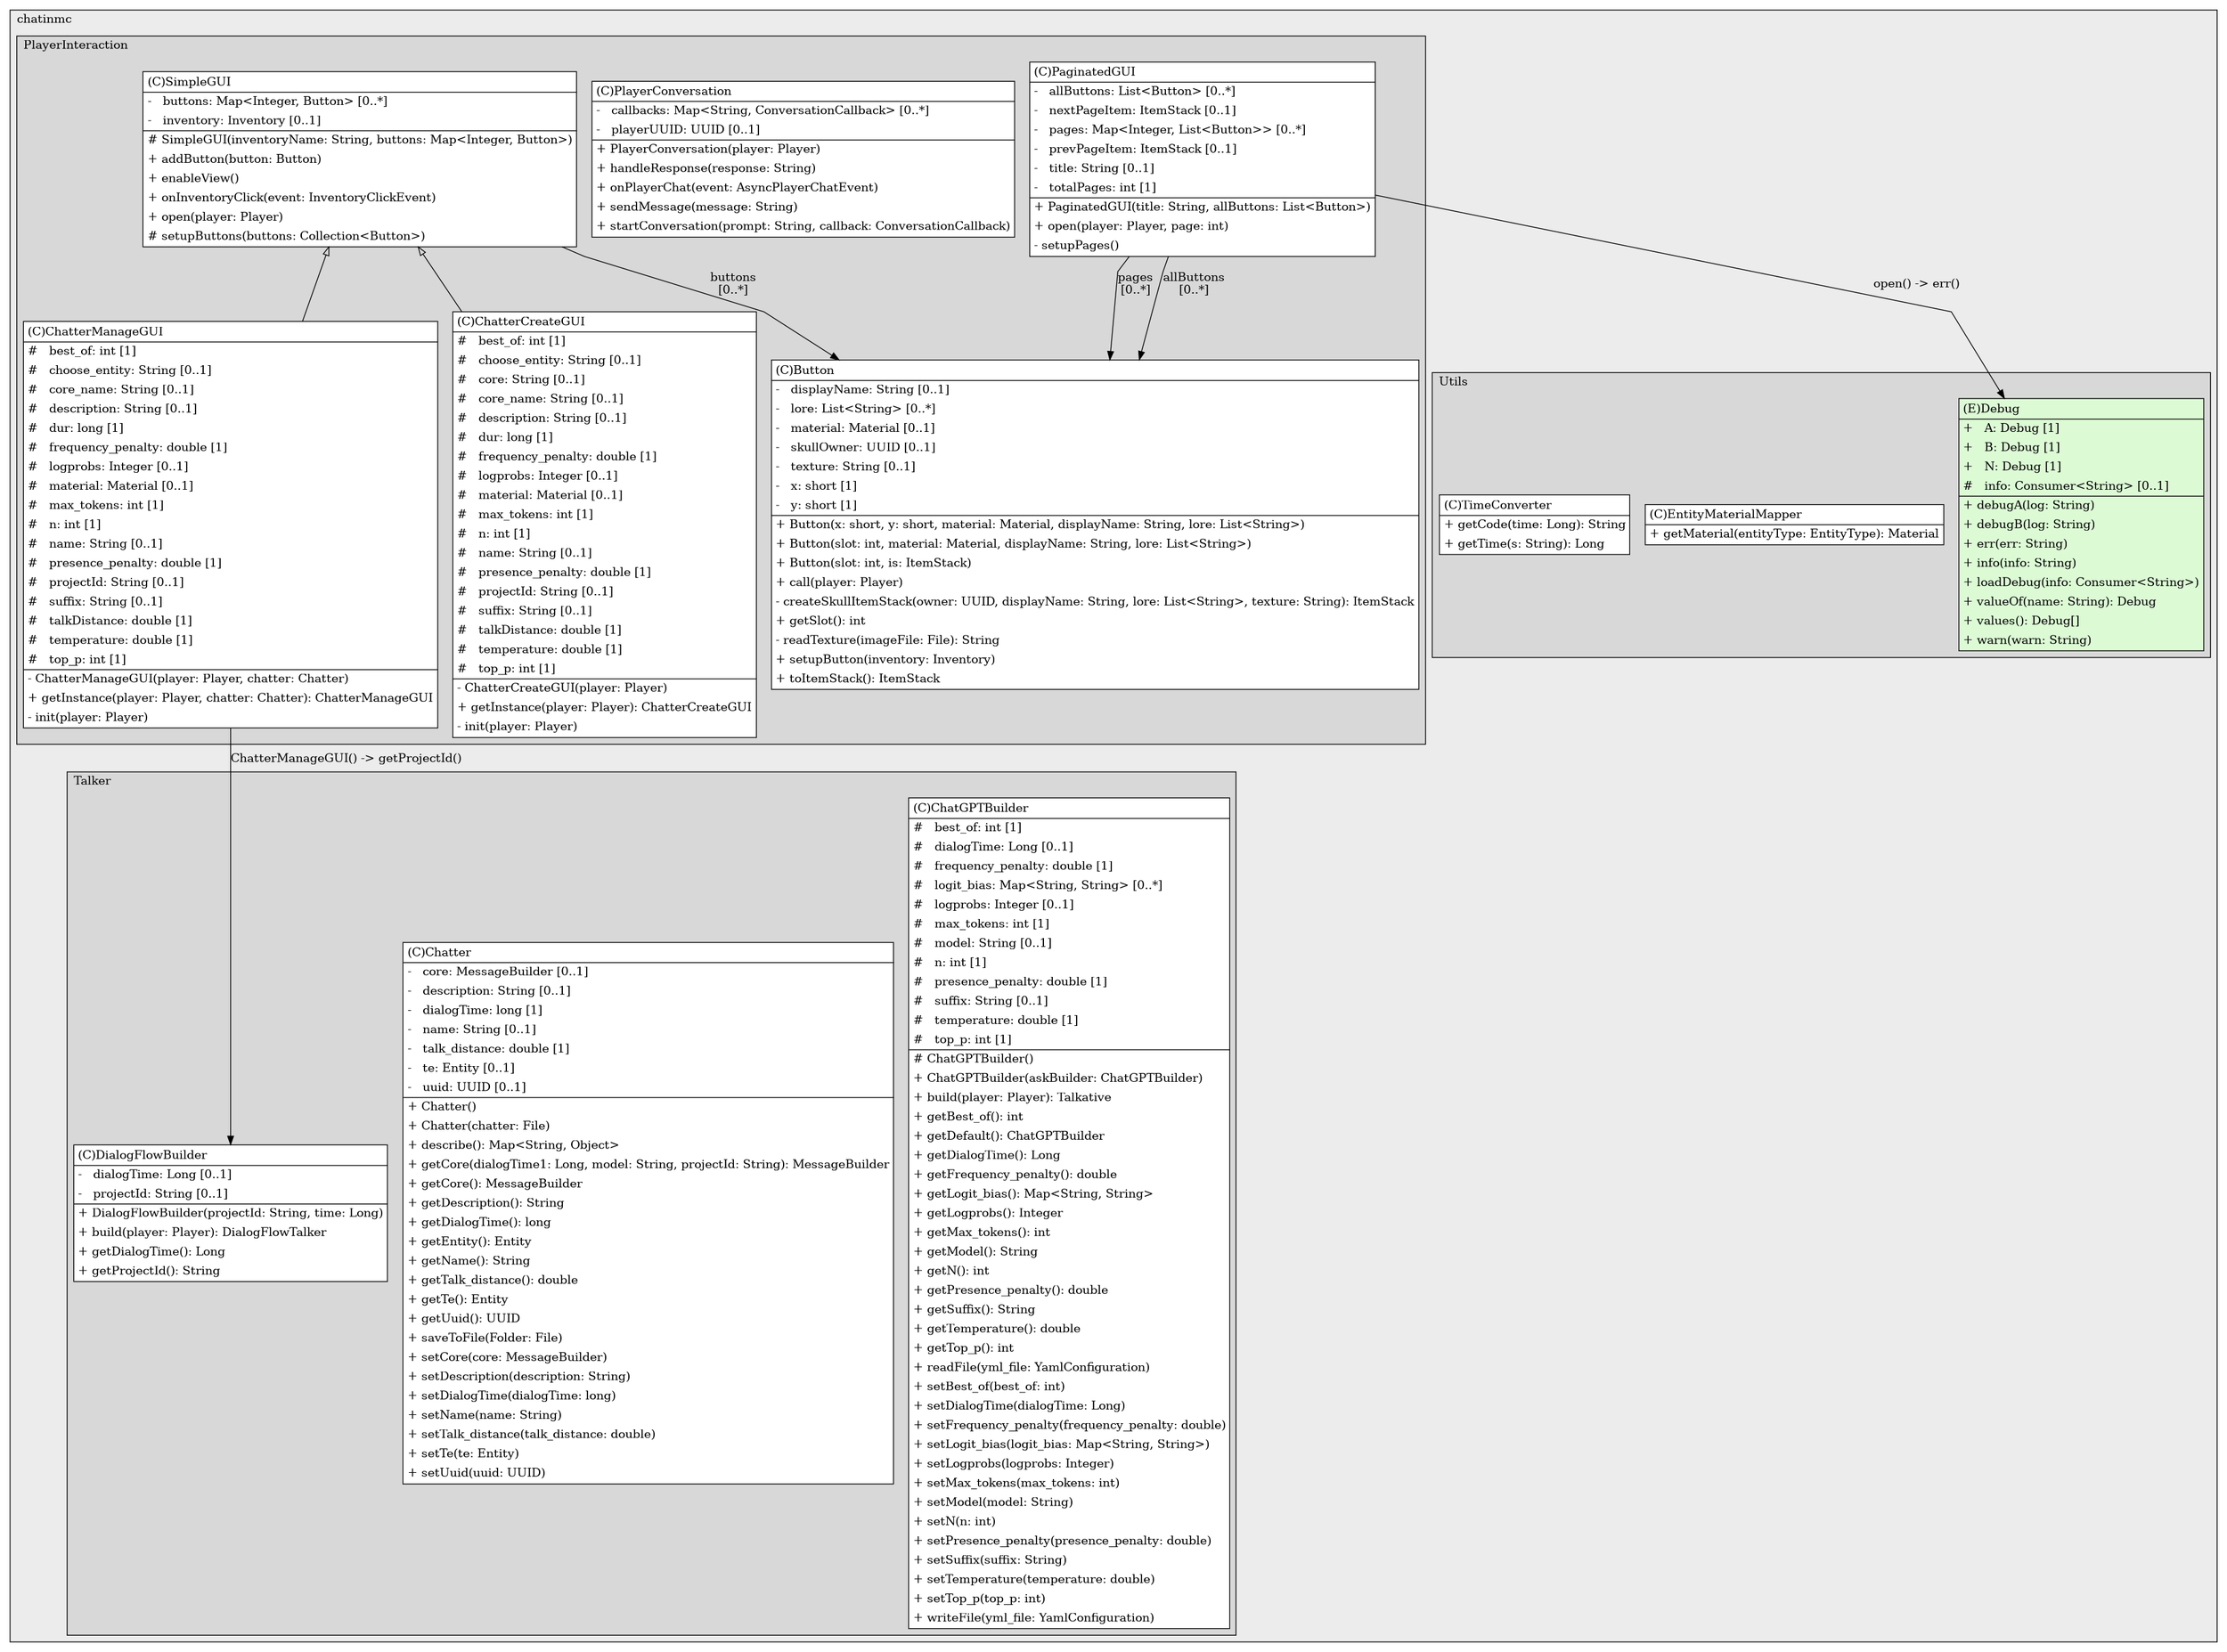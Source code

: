 @startuml

/' diagram meta data start
config=StructureConfiguration;
{
  "projectClassification": {
    "searchMode": "OpenProject", // OpenProject, AllProjects
    "includedProjects": "",
    "pathEndKeywords": "*.impl",
    "isClientPath": "",
    "isClientName": "",
    "isTestPath": "",
    "isTestName": "",
    "isMappingPath": "",
    "isMappingName": "",
    "isDataAccessPath": "",
    "isDataAccessName": "",
    "isDataStructurePath": "",
    "isDataStructureName": "",
    "isInterfaceStructuresPath": "",
    "isInterfaceStructuresName": "",
    "isEntryPointPath": "",
    "isEntryPointName": "",
    "treatFinalFieldsAsMandatory": false
  },
  "graphRestriction": {
    "classPackageExcludeFilter": "",
    "classPackageIncludeFilter": "",
    "classNameExcludeFilter": "",
    "classNameIncludeFilter": "",
    "methodNameExcludeFilter": "",
    "methodNameIncludeFilter": "",
    "removeByInheritance": "", // inheritance/annotation based filtering is done in a second step
    "removeByAnnotation": "",
    "removeByClassPackage": "", // cleanup the graph after inheritance/annotation based filtering is done
    "removeByClassName": "",
    "cutMappings": false,
    "cutEnum": false,
    "cutTests": true,
    "cutClient": true,
    "cutDataAccess": false,
    "cutInterfaceStructures": false,
    "cutDataStructures": false,
    "cutGetterAndSetter": false,
    "cutConstructors": false
  },
  "graphTraversal": {
    "forwardDepth": 3,
    "backwardDepth": 3,
    "classPackageExcludeFilter": "",
    "classPackageIncludeFilter": "",
    "classNameExcludeFilter": "",
    "classNameIncludeFilter": "",
    "methodNameExcludeFilter": "",
    "methodNameIncludeFilter": "",
    "hideMappings": false,
    "hideDataStructures": false,
    "hidePrivateMethods": true,
    "hideInterfaceCalls": false, // indirection: implementation -> interface (is hidden) -> implementation
    "onlyShowApplicationEntryPoints": false, // root node is included
    "useMethodCallsForStructureDiagram": "ForwardOnly" // ForwardOnly, BothDirections, No
  },
  "details": {
    "aggregation": "GroupByClass", // ByClass, GroupByClass, None
    "showClassGenericTypes": true,
    "showMethods": true,
    "showMethodParameterNames": true,
    "showMethodParameterTypes": true,
    "showMethodReturnType": true,
    "showPackageLevels": 2,
    "showDetailedClassStructure": true
  },
  "rootClass": "ltseed.chatinmc.PlayerInteraction.GUI.PaginatedGUI",
  "extensionCallbackMethod": "" // qualified.class.name#methodName - signature: public static String method(String)
}
diagram meta data end '/



digraph g {
    rankdir="TB"
    splines=polyline
    

'nodes 
subgraph cluster_1438026963 { 
   	label=chatinmc
	labeljust=l
	fillcolor="#ececec"
	style=filled
   
   subgraph cluster_1966903370 { 
   	label=Utils
	labeljust=l
	fillcolor="#d8d8d8"
	style=filled
   
   Debug685466037[
	label=<<TABLE BORDER="1" CELLBORDER="0" CELLPADDING="4" CELLSPACING="0">
<TR><TD ALIGN="LEFT" >(E)Debug</TD></TR>
<HR/>
<TR><TD ALIGN="LEFT" >+   A: Debug [1]</TD></TR>
<TR><TD ALIGN="LEFT" >+   B: Debug [1]</TD></TR>
<TR><TD ALIGN="LEFT" >+   N: Debug [1]</TD></TR>
<TR><TD ALIGN="LEFT" >#   info: Consumer&lt;String&gt; [0..1]</TD></TR>
<HR/>
<TR><TD ALIGN="LEFT" >+ debugA(log: String)</TD></TR>
<TR><TD ALIGN="LEFT" >+ debugB(log: String)</TD></TR>
<TR><TD ALIGN="LEFT" >+ err(err: String)</TD></TR>
<TR><TD ALIGN="LEFT" >+ info(info: String)</TD></TR>
<TR><TD ALIGN="LEFT" >+ loadDebug(info: Consumer&lt;String&gt;)</TD></TR>
<TR><TD ALIGN="LEFT" >+ valueOf(name: String): Debug</TD></TR>
<TR><TD ALIGN="LEFT" >+ values(): Debug[]</TD></TR>
<TR><TD ALIGN="LEFT" >+ warn(warn: String)</TD></TR>
</TABLE>>
	style=filled
	margin=0
	shape=plaintext
	fillcolor="#DCFBD5"
];

EntityMaterialMapper685466037[
	label=<<TABLE BORDER="1" CELLBORDER="0" CELLPADDING="4" CELLSPACING="0">
<TR><TD ALIGN="LEFT" >(C)EntityMaterialMapper</TD></TR>
<HR/>
<TR><TD ALIGN="LEFT" >+ getMaterial(entityType: EntityType): Material</TD></TR>
</TABLE>>
	style=filled
	margin=0
	shape=plaintext
	fillcolor="#FFFFFF"
];

TimeConverter685466037[
	label=<<TABLE BORDER="1" CELLBORDER="0" CELLPADDING="4" CELLSPACING="0">
<TR><TD ALIGN="LEFT" >(C)TimeConverter</TD></TR>
<HR/>
<TR><TD ALIGN="LEFT" >+ getCode(time: Long): String</TD></TR>
<TR><TD ALIGN="LEFT" >+ getTime(s: String): Long</TD></TR>
</TABLE>>
	style=filled
	margin=0
	shape=plaintext
	fillcolor="#FFFFFF"
];
} 

subgraph cluster_470348790 { 
   	label=PlayerInteraction
	labeljust=l
	fillcolor="#d8d8d8"
	style=filled
   
   Button689662904[
	label=<<TABLE BORDER="1" CELLBORDER="0" CELLPADDING="4" CELLSPACING="0">
<TR><TD ALIGN="LEFT" >(C)Button</TD></TR>
<HR/>
<TR><TD ALIGN="LEFT" >-   displayName: String [0..1]</TD></TR>
<TR><TD ALIGN="LEFT" >-   lore: List&lt;String&gt; [0..*]</TD></TR>
<TR><TD ALIGN="LEFT" >-   material: Material [0..1]</TD></TR>
<TR><TD ALIGN="LEFT" >-   skullOwner: UUID [0..1]</TD></TR>
<TR><TD ALIGN="LEFT" >-   texture: String [0..1]</TD></TR>
<TR><TD ALIGN="LEFT" >-   x: short [1]</TD></TR>
<TR><TD ALIGN="LEFT" >-   y: short [1]</TD></TR>
<HR/>
<TR><TD ALIGN="LEFT" >+ Button(x: short, y: short, material: Material, displayName: String, lore: List&lt;String&gt;)</TD></TR>
<TR><TD ALIGN="LEFT" >+ Button(slot: int, material: Material, displayName: String, lore: List&lt;String&gt;)</TD></TR>
<TR><TD ALIGN="LEFT" >+ Button(slot: int, is: ItemStack)</TD></TR>
<TR><TD ALIGN="LEFT" >+ call(player: Player)</TD></TR>
<TR><TD ALIGN="LEFT" >- createSkullItemStack(owner: UUID, displayName: String, lore: List&lt;String&gt;, texture: String): ItemStack</TD></TR>
<TR><TD ALIGN="LEFT" >+ getSlot(): int</TD></TR>
<TR><TD ALIGN="LEFT" >- readTexture(imageFile: File): String</TD></TR>
<TR><TD ALIGN="LEFT" >+ setupButton(inventory: Inventory)</TD></TR>
<TR><TD ALIGN="LEFT" >+ toItemStack(): ItemStack</TD></TR>
</TABLE>>
	style=filled
	margin=0
	shape=plaintext
	fillcolor="#FFFFFF"
];

ChatterCreateGUI1411321477[
	label=<<TABLE BORDER="1" CELLBORDER="0" CELLPADDING="4" CELLSPACING="0">
<TR><TD ALIGN="LEFT" >(C)ChatterCreateGUI</TD></TR>
<HR/>
<TR><TD ALIGN="LEFT" >#   best_of: int [1]</TD></TR>
<TR><TD ALIGN="LEFT" >#   choose_entity: String [0..1]</TD></TR>
<TR><TD ALIGN="LEFT" >#   core: String [0..1]</TD></TR>
<TR><TD ALIGN="LEFT" >#   core_name: String [0..1]</TD></TR>
<TR><TD ALIGN="LEFT" >#   description: String [0..1]</TD></TR>
<TR><TD ALIGN="LEFT" >#   dur: long [1]</TD></TR>
<TR><TD ALIGN="LEFT" >#   frequency_penalty: double [1]</TD></TR>
<TR><TD ALIGN="LEFT" >#   logprobs: Integer [0..1]</TD></TR>
<TR><TD ALIGN="LEFT" >#   material: Material [0..1]</TD></TR>
<TR><TD ALIGN="LEFT" >#   max_tokens: int [1]</TD></TR>
<TR><TD ALIGN="LEFT" >#   n: int [1]</TD></TR>
<TR><TD ALIGN="LEFT" >#   name: String [0..1]</TD></TR>
<TR><TD ALIGN="LEFT" >#   presence_penalty: double [1]</TD></TR>
<TR><TD ALIGN="LEFT" >#   projectId: String [0..1]</TD></TR>
<TR><TD ALIGN="LEFT" >#   suffix: String [0..1]</TD></TR>
<TR><TD ALIGN="LEFT" >#   talkDistance: double [1]</TD></TR>
<TR><TD ALIGN="LEFT" >#   temperature: double [1]</TD></TR>
<TR><TD ALIGN="LEFT" >#   top_p: int [1]</TD></TR>
<HR/>
<TR><TD ALIGN="LEFT" >- ChatterCreateGUI(player: Player)</TD></TR>
<TR><TD ALIGN="LEFT" >+ getInstance(player: Player): ChatterCreateGUI</TD></TR>
<TR><TD ALIGN="LEFT" >- init(player: Player)</TD></TR>
</TABLE>>
	style=filled
	margin=0
	shape=plaintext
	fillcolor="#FFFFFF"
];

ChatterManageGUI1411321477[
	label=<<TABLE BORDER="1" CELLBORDER="0" CELLPADDING="4" CELLSPACING="0">
<TR><TD ALIGN="LEFT" >(C)ChatterManageGUI</TD></TR>
<HR/>
<TR><TD ALIGN="LEFT" >#   best_of: int [1]</TD></TR>
<TR><TD ALIGN="LEFT" >#   choose_entity: String [0..1]</TD></TR>
<TR><TD ALIGN="LEFT" >#   core_name: String [0..1]</TD></TR>
<TR><TD ALIGN="LEFT" >#   description: String [0..1]</TD></TR>
<TR><TD ALIGN="LEFT" >#   dur: long [1]</TD></TR>
<TR><TD ALIGN="LEFT" >#   frequency_penalty: double [1]</TD></TR>
<TR><TD ALIGN="LEFT" >#   logprobs: Integer [0..1]</TD></TR>
<TR><TD ALIGN="LEFT" >#   material: Material [0..1]</TD></TR>
<TR><TD ALIGN="LEFT" >#   max_tokens: int [1]</TD></TR>
<TR><TD ALIGN="LEFT" >#   n: int [1]</TD></TR>
<TR><TD ALIGN="LEFT" >#   name: String [0..1]</TD></TR>
<TR><TD ALIGN="LEFT" >#   presence_penalty: double [1]</TD></TR>
<TR><TD ALIGN="LEFT" >#   projectId: String [0..1]</TD></TR>
<TR><TD ALIGN="LEFT" >#   suffix: String [0..1]</TD></TR>
<TR><TD ALIGN="LEFT" >#   talkDistance: double [1]</TD></TR>
<TR><TD ALIGN="LEFT" >#   temperature: double [1]</TD></TR>
<TR><TD ALIGN="LEFT" >#   top_p: int [1]</TD></TR>
<HR/>
<TR><TD ALIGN="LEFT" >- ChatterManageGUI(player: Player, chatter: Chatter)</TD></TR>
<TR><TD ALIGN="LEFT" >+ getInstance(player: Player, chatter: Chatter): ChatterManageGUI</TD></TR>
<TR><TD ALIGN="LEFT" >- init(player: Player)</TD></TR>
</TABLE>>
	style=filled
	margin=0
	shape=plaintext
	fillcolor="#FFFFFF"
];

PaginatedGUI689662904[
	label=<<TABLE BORDER="1" CELLBORDER="0" CELLPADDING="4" CELLSPACING="0">
<TR><TD ALIGN="LEFT" >(C)PaginatedGUI</TD></TR>
<HR/>
<TR><TD ALIGN="LEFT" >-   allButtons: List&lt;Button&gt; [0..*]</TD></TR>
<TR><TD ALIGN="LEFT" >-   nextPageItem: ItemStack [0..1]</TD></TR>
<TR><TD ALIGN="LEFT" >-   pages: Map&lt;Integer, List&lt;Button&gt;&gt; [0..*]</TD></TR>
<TR><TD ALIGN="LEFT" >-   prevPageItem: ItemStack [0..1]</TD></TR>
<TR><TD ALIGN="LEFT" >-   title: String [0..1]</TD></TR>
<TR><TD ALIGN="LEFT" >-   totalPages: int [1]</TD></TR>
<HR/>
<TR><TD ALIGN="LEFT" >+ PaginatedGUI(title: String, allButtons: List&lt;Button&gt;)</TD></TR>
<TR><TD ALIGN="LEFT" >+ open(player: Player, page: int)</TD></TR>
<TR><TD ALIGN="LEFT" >- setupPages()</TD></TR>
</TABLE>>
	style=filled
	margin=0
	shape=plaintext
	fillcolor="#FFFFFF"
];

PlayerConversation1012394763[
	label=<<TABLE BORDER="1" CELLBORDER="0" CELLPADDING="4" CELLSPACING="0">
<TR><TD ALIGN="LEFT" >(C)PlayerConversation</TD></TR>
<HR/>
<TR><TD ALIGN="LEFT" >-   callbacks: Map&lt;String, ConversationCallback&gt; [0..*]</TD></TR>
<TR><TD ALIGN="LEFT" >-   playerUUID: UUID [0..1]</TD></TR>
<HR/>
<TR><TD ALIGN="LEFT" >+ PlayerConversation(player: Player)</TD></TR>
<TR><TD ALIGN="LEFT" >+ handleResponse(response: String)</TD></TR>
<TR><TD ALIGN="LEFT" >+ onPlayerChat(event: AsyncPlayerChatEvent)</TD></TR>
<TR><TD ALIGN="LEFT" >+ sendMessage(message: String)</TD></TR>
<TR><TD ALIGN="LEFT" >+ startConversation(prompt: String, callback: ConversationCallback)</TD></TR>
</TABLE>>
	style=filled
	margin=0
	shape=plaintext
	fillcolor="#FFFFFF"
];

SimpleGUI689662904[
	label=<<TABLE BORDER="1" CELLBORDER="0" CELLPADDING="4" CELLSPACING="0">
<TR><TD ALIGN="LEFT" >(C)SimpleGUI</TD></TR>
<HR/>
<TR><TD ALIGN="LEFT" >-   buttons: Map&lt;Integer, Button&gt; [0..*]</TD></TR>
<TR><TD ALIGN="LEFT" >-   inventory: Inventory [0..1]</TD></TR>
<HR/>
<TR><TD ALIGN="LEFT" ># SimpleGUI(inventoryName: String, buttons: Map&lt;Integer, Button&gt;)</TD></TR>
<TR><TD ALIGN="LEFT" >+ addButton(button: Button)</TD></TR>
<TR><TD ALIGN="LEFT" >+ enableView()</TD></TR>
<TR><TD ALIGN="LEFT" >+ onInventoryClick(event: InventoryClickEvent)</TD></TR>
<TR><TD ALIGN="LEFT" >+ open(player: Player)</TD></TR>
<TR><TD ALIGN="LEFT" ># setupButtons(buttons: Collection&lt;Button&gt;)</TD></TR>
</TABLE>>
	style=filled
	margin=0
	shape=plaintext
	fillcolor="#FFFFFF"
];
} 

subgraph cluster_890550284 { 
   	label=Talker
	labeljust=l
	fillcolor="#d8d8d8"
	style=filled
   
   ChatGPTBuilder1485060316[
	label=<<TABLE BORDER="1" CELLBORDER="0" CELLPADDING="4" CELLSPACING="0">
<TR><TD ALIGN="LEFT" >(C)ChatGPTBuilder</TD></TR>
<HR/>
<TR><TD ALIGN="LEFT" >#   best_of: int [1]</TD></TR>
<TR><TD ALIGN="LEFT" >#   dialogTime: Long [0..1]</TD></TR>
<TR><TD ALIGN="LEFT" >#   frequency_penalty: double [1]</TD></TR>
<TR><TD ALIGN="LEFT" >#   logit_bias: Map&lt;String, String&gt; [0..*]</TD></TR>
<TR><TD ALIGN="LEFT" >#   logprobs: Integer [0..1]</TD></TR>
<TR><TD ALIGN="LEFT" >#   max_tokens: int [1]</TD></TR>
<TR><TD ALIGN="LEFT" >#   model: String [0..1]</TD></TR>
<TR><TD ALIGN="LEFT" >#   n: int [1]</TD></TR>
<TR><TD ALIGN="LEFT" >#   presence_penalty: double [1]</TD></TR>
<TR><TD ALIGN="LEFT" >#   suffix: String [0..1]</TD></TR>
<TR><TD ALIGN="LEFT" >#   temperature: double [1]</TD></TR>
<TR><TD ALIGN="LEFT" >#   top_p: int [1]</TD></TR>
<HR/>
<TR><TD ALIGN="LEFT" ># ChatGPTBuilder()</TD></TR>
<TR><TD ALIGN="LEFT" >+ ChatGPTBuilder(askBuilder: ChatGPTBuilder)</TD></TR>
<TR><TD ALIGN="LEFT" >+ build(player: Player): Talkative</TD></TR>
<TR><TD ALIGN="LEFT" >+ getBest_of(): int</TD></TR>
<TR><TD ALIGN="LEFT" >+ getDefault(): ChatGPTBuilder</TD></TR>
<TR><TD ALIGN="LEFT" >+ getDialogTime(): Long</TD></TR>
<TR><TD ALIGN="LEFT" >+ getFrequency_penalty(): double</TD></TR>
<TR><TD ALIGN="LEFT" >+ getLogit_bias(): Map&lt;String, String&gt;</TD></TR>
<TR><TD ALIGN="LEFT" >+ getLogprobs(): Integer</TD></TR>
<TR><TD ALIGN="LEFT" >+ getMax_tokens(): int</TD></TR>
<TR><TD ALIGN="LEFT" >+ getModel(): String</TD></TR>
<TR><TD ALIGN="LEFT" >+ getN(): int</TD></TR>
<TR><TD ALIGN="LEFT" >+ getPresence_penalty(): double</TD></TR>
<TR><TD ALIGN="LEFT" >+ getSuffix(): String</TD></TR>
<TR><TD ALIGN="LEFT" >+ getTemperature(): double</TD></TR>
<TR><TD ALIGN="LEFT" >+ getTop_p(): int</TD></TR>
<TR><TD ALIGN="LEFT" >+ readFile(yml_file: YamlConfiguration)</TD></TR>
<TR><TD ALIGN="LEFT" >+ setBest_of(best_of: int)</TD></TR>
<TR><TD ALIGN="LEFT" >+ setDialogTime(dialogTime: Long)</TD></TR>
<TR><TD ALIGN="LEFT" >+ setFrequency_penalty(frequency_penalty: double)</TD></TR>
<TR><TD ALIGN="LEFT" >+ setLogit_bias(logit_bias: Map&lt;String, String&gt;)</TD></TR>
<TR><TD ALIGN="LEFT" >+ setLogprobs(logprobs: Integer)</TD></TR>
<TR><TD ALIGN="LEFT" >+ setMax_tokens(max_tokens: int)</TD></TR>
<TR><TD ALIGN="LEFT" >+ setModel(model: String)</TD></TR>
<TR><TD ALIGN="LEFT" >+ setN(n: int)</TD></TR>
<TR><TD ALIGN="LEFT" >+ setPresence_penalty(presence_penalty: double)</TD></TR>
<TR><TD ALIGN="LEFT" >+ setSuffix(suffix: String)</TD></TR>
<TR><TD ALIGN="LEFT" >+ setTemperature(temperature: double)</TD></TR>
<TR><TD ALIGN="LEFT" >+ setTop_p(top_p: int)</TD></TR>
<TR><TD ALIGN="LEFT" >+ writeFile(yml_file: YamlConfiguration)</TD></TR>
</TABLE>>
	style=filled
	margin=0
	shape=plaintext
	fillcolor="#FFFFFF"
];

Chatter179301375[
	label=<<TABLE BORDER="1" CELLBORDER="0" CELLPADDING="4" CELLSPACING="0">
<TR><TD ALIGN="LEFT" >(C)Chatter</TD></TR>
<HR/>
<TR><TD ALIGN="LEFT" >-   core: MessageBuilder [0..1]</TD></TR>
<TR><TD ALIGN="LEFT" >-   description: String [0..1]</TD></TR>
<TR><TD ALIGN="LEFT" >-   dialogTime: long [1]</TD></TR>
<TR><TD ALIGN="LEFT" >-   name: String [0..1]</TD></TR>
<TR><TD ALIGN="LEFT" >-   talk_distance: double [1]</TD></TR>
<TR><TD ALIGN="LEFT" >-   te: Entity [0..1]</TD></TR>
<TR><TD ALIGN="LEFT" >-   uuid: UUID [0..1]</TD></TR>
<HR/>
<TR><TD ALIGN="LEFT" >+ Chatter()</TD></TR>
<TR><TD ALIGN="LEFT" >+ Chatter(chatter: File)</TD></TR>
<TR><TD ALIGN="LEFT" >+ describe(): Map&lt;String, Object&gt;</TD></TR>
<TR><TD ALIGN="LEFT" >+ getCore(dialogTime1: Long, model: String, projectId: String): MessageBuilder</TD></TR>
<TR><TD ALIGN="LEFT" >+ getCore(): MessageBuilder</TD></TR>
<TR><TD ALIGN="LEFT" >+ getDescription(): String</TD></TR>
<TR><TD ALIGN="LEFT" >+ getDialogTime(): long</TD></TR>
<TR><TD ALIGN="LEFT" >+ getEntity(): Entity</TD></TR>
<TR><TD ALIGN="LEFT" >+ getName(): String</TD></TR>
<TR><TD ALIGN="LEFT" >+ getTalk_distance(): double</TD></TR>
<TR><TD ALIGN="LEFT" >+ getTe(): Entity</TD></TR>
<TR><TD ALIGN="LEFT" >+ getUuid(): UUID</TD></TR>
<TR><TD ALIGN="LEFT" >+ saveToFile(Folder: File)</TD></TR>
<TR><TD ALIGN="LEFT" >+ setCore(core: MessageBuilder)</TD></TR>
<TR><TD ALIGN="LEFT" >+ setDescription(description: String)</TD></TR>
<TR><TD ALIGN="LEFT" >+ setDialogTime(dialogTime: long)</TD></TR>
<TR><TD ALIGN="LEFT" >+ setName(name: String)</TD></TR>
<TR><TD ALIGN="LEFT" >+ setTalk_distance(talk_distance: double)</TD></TR>
<TR><TD ALIGN="LEFT" >+ setTe(te: Entity)</TD></TR>
<TR><TD ALIGN="LEFT" >+ setUuid(uuid: UUID)</TD></TR>
</TABLE>>
	style=filled
	margin=0
	shape=plaintext
	fillcolor="#FFFFFF"
];

DialogFlowBuilder1678276613[
	label=<<TABLE BORDER="1" CELLBORDER="0" CELLPADDING="4" CELLSPACING="0">
<TR><TD ALIGN="LEFT" >(C)DialogFlowBuilder</TD></TR>
<HR/>
<TR><TD ALIGN="LEFT" >-   dialogTime: Long [0..1]</TD></TR>
<TR><TD ALIGN="LEFT" >-   projectId: String [0..1]</TD></TR>
<HR/>
<TR><TD ALIGN="LEFT" >+ DialogFlowBuilder(projectId: String, time: Long)</TD></TR>
<TR><TD ALIGN="LEFT" >+ build(player: Player): DialogFlowTalker</TD></TR>
<TR><TD ALIGN="LEFT" >+ getDialogTime(): Long</TD></TR>
<TR><TD ALIGN="LEFT" >+ getProjectId(): String</TD></TR>
</TABLE>>
	style=filled
	margin=0
	shape=plaintext
	fillcolor="#FFFFFF"
];
} 
} 

'edges    
ChatterManageGUI1411321477 -> DialogFlowBuilder1678276613[label="ChatterManageGUI() -> getProjectId()"];
PaginatedGUI689662904 -> Button689662904[label="allButtons
[0..*]"];
PaginatedGUI689662904 -> Button689662904[label="pages
[0..*]"];
PaginatedGUI689662904 -> Debug685466037[label="open() -> err()"];
SimpleGUI689662904 -> Button689662904[label="buttons
[0..*]"];
SimpleGUI689662904 -> ChatterCreateGUI1411321477[arrowhead=none, arrowtail=empty, dir=both];
SimpleGUI689662904 -> ChatterManageGUI1411321477[arrowhead=none, arrowtail=empty, dir=both];
    
}
@enduml
